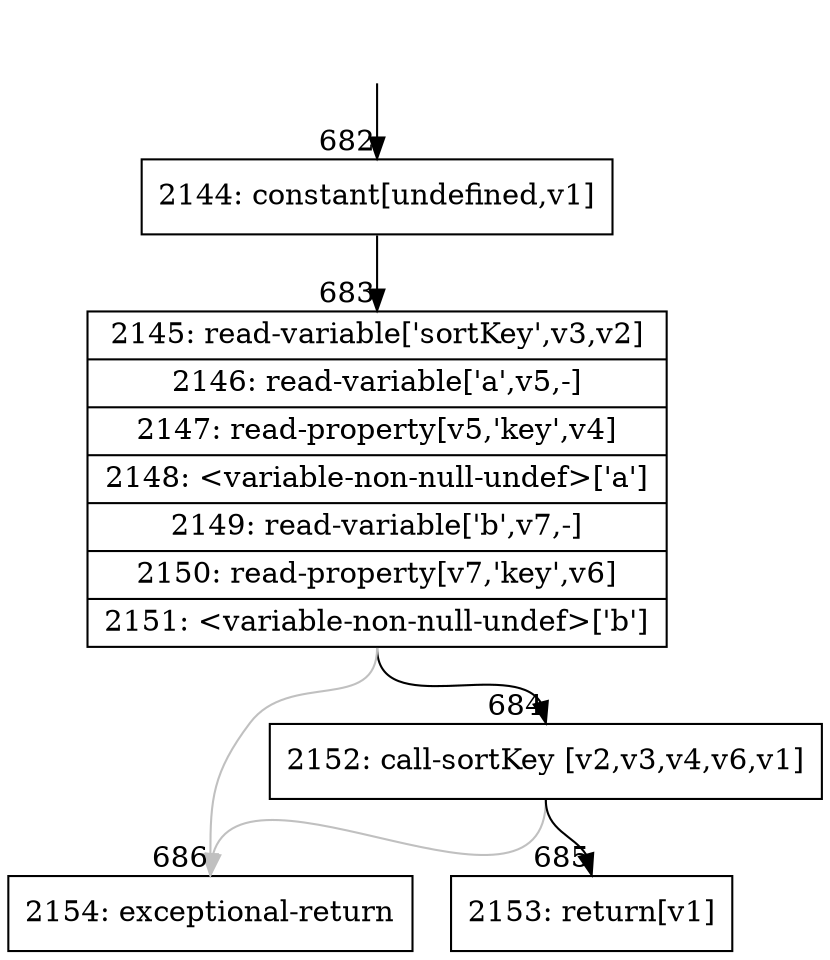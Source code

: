 digraph {
rankdir="TD"
BB_entry62[shape=none,label=""];
BB_entry62 -> BB682 [tailport=s, headport=n, headlabel="    682"]
BB682 [shape=record label="{2144: constant[undefined,v1]}" ] 
BB682 -> BB683 [tailport=s, headport=n, headlabel="      683"]
BB683 [shape=record label="{2145: read-variable['sortKey',v3,v2]|2146: read-variable['a',v5,-]|2147: read-property[v5,'key',v4]|2148: \<variable-non-null-undef\>['a']|2149: read-variable['b',v7,-]|2150: read-property[v7,'key',v6]|2151: \<variable-non-null-undef\>['b']}" ] 
BB683 -> BB684 [tailport=s, headport=n, headlabel="      684"]
BB683 -> BB686 [tailport=s, headport=n, color=gray, headlabel="      686"]
BB684 [shape=record label="{2152: call-sortKey [v2,v3,v4,v6,v1]}" ] 
BB684 -> BB685 [tailport=s, headport=n, headlabel="      685"]
BB684 -> BB686 [tailport=s, headport=n, color=gray]
BB685 [shape=record label="{2153: return[v1]}" ] 
BB686 [shape=record label="{2154: exceptional-return}" ] 
//#$~ 406
}
